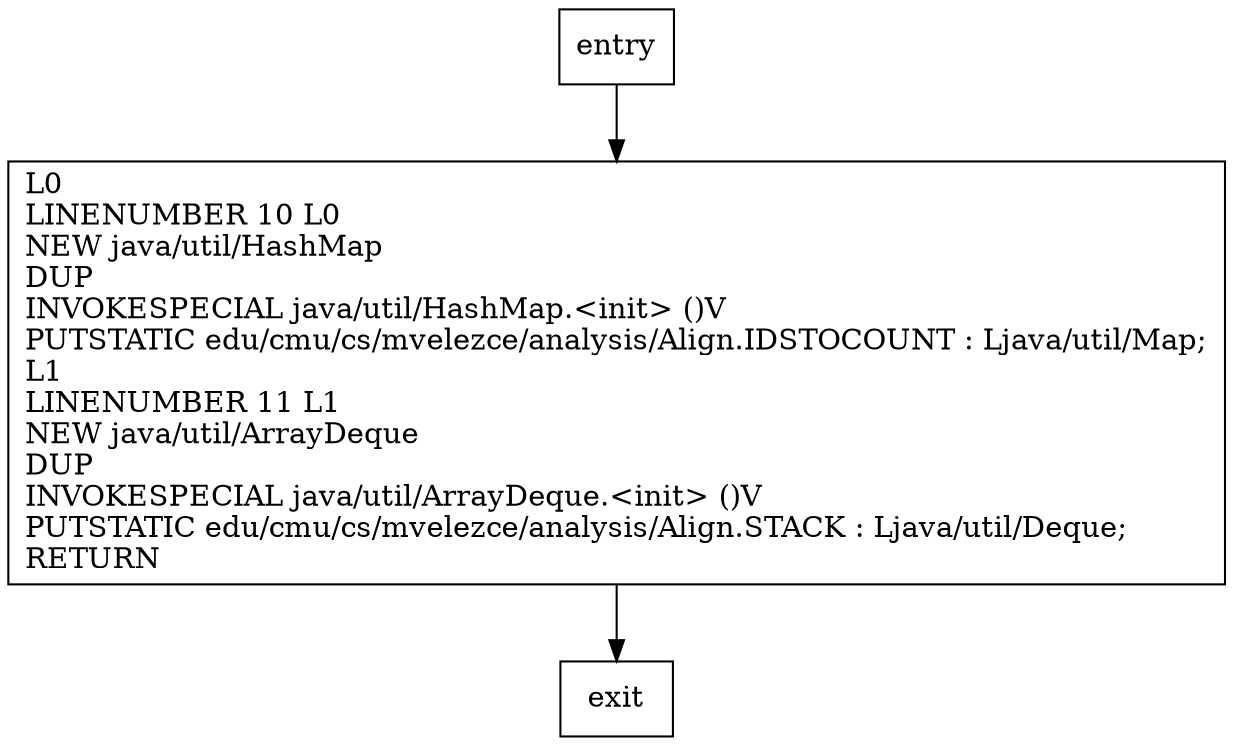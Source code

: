 digraph <clinit> {
node [shape=record];
1022081840 [label="L0\lLINENUMBER 10 L0\lNEW java/util/HashMap\lDUP\lINVOKESPECIAL java/util/HashMap.\<init\> ()V\lPUTSTATIC edu/cmu/cs/mvelezce/analysis/Align.IDSTOCOUNT : Ljava/util/Map;\lL1\lLINENUMBER 11 L1\lNEW java/util/ArrayDeque\lDUP\lINVOKESPECIAL java/util/ArrayDeque.\<init\> ()V\lPUTSTATIC edu/cmu/cs/mvelezce/analysis/Align.STACK : Ljava/util/Deque;\lRETURN\l"];
entry;
exit;
1022081840 -> exit;
entry -> 1022081840;
}
